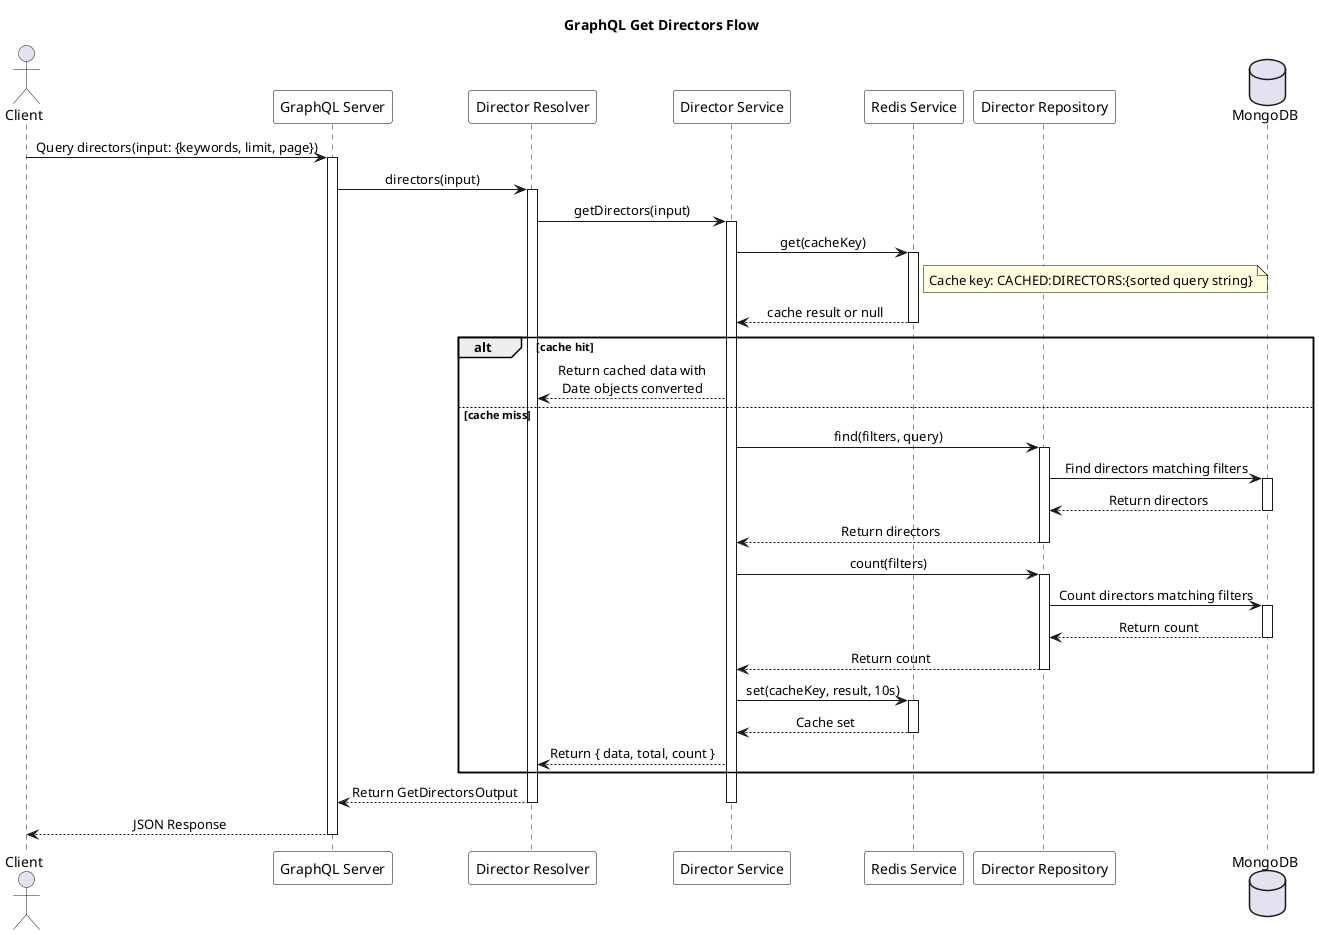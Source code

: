 @startuml GraphQL Get Directors Flow

skinparam SequenceMessageAlignment center
skinparam SequenceBoxBackgroundColor white
skinparam SequenceBoxBorderColor black
skinparam NoteBackgroundColor lightyellow
skinparam NoteBorderColor black
skinparam ParticipantBackgroundColor white
skinparam ParticipantBorderColor black

title GraphQL Get Directors Flow

actor Client
participant "GraphQL Server" as GraphQL
participant "Director Resolver" as Resolver
participant "Director Service" as Service
participant "Redis Service" as Redis
participant "Director Repository" as Repository
database "MongoDB" as DB

Client -> GraphQL : Query directors(input: {keywords, limit, page})
activate GraphQL
GraphQL -> Resolver : directors(input)
activate Resolver

Resolver -> Service : getDirectors(input)
activate Service

Service -> Redis : get(cacheKey)
activate Redis
note right of Redis
  Cache key: CACHED:DIRECTORS:{sorted query string}
end note
Redis --> Service : cache result or null
deactivate Redis

alt cache hit
    Service --> Resolver : Return cached data with\nDate objects converted
else cache miss
    Service -> Repository : find(filters, query)
    activate Repository
    Repository -> DB : Find directors matching filters
    activate DB
    DB --> Repository : Return directors
    deactivate DB
    Repository --> Service : Return directors
    deactivate Repository
    
    Service -> Repository : count(filters)
    activate Repository
    Repository -> DB : Count directors matching filters
    activate DB
    DB --> Repository : Return count
    deactivate DB
    Repository --> Service : Return count
    deactivate Repository
    
    Service -> Redis : set(cacheKey, result, 10s)
    activate Redis
    Redis --> Service : Cache set
    deactivate Redis
    
    Service --> Resolver : Return { data, total, count }
end

Resolver --> GraphQL : Return GetDirectorsOutput
deactivate Service
deactivate Resolver

GraphQL --> Client : JSON Response
deactivate GraphQL

@enduml 